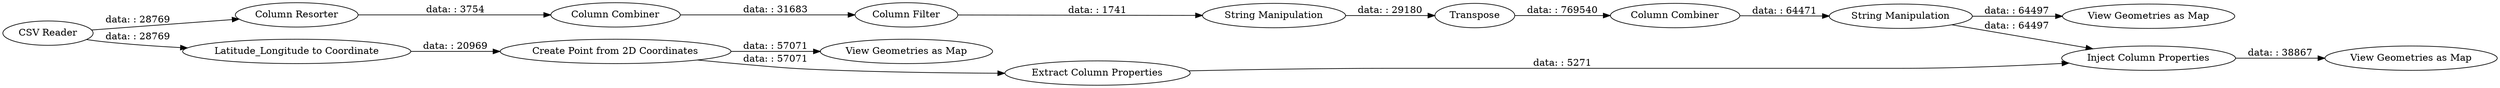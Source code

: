 digraph {
	"1488469066580737069_790" [label="Column Combiner"]
	"1488469066580737069_784" [label="View Geometries as Map"]
	"1488469066580737069_827" [label="View Geometries as Map"]
	"1488469066580737069_797" [label="View Geometries as Map"]
	"1488469066580737069_791" [label="Column Resorter"]
	"1488469066580737069_794" [label=Transpose]
	"1488469066580737069_795" [label="Column Combiner"]
	"1488469066580737069_793" [label="Column Filter"]
	"1488469066580737069_825" [label="Extract Column Properties"]
	"1488469066580737069_787" [label="Create Point from 2D Coordinates"]
	"1488469066580737069_1" [label="CSV Reader"]
	"1488469066580737069_796" [label="String Manipulation"]
	"1488469066580737069_826" [label="Inject Column Properties"]
	"1488469066580737069_783" [label="Latitude_Longitude to Coordinate"]
	"1488469066580737069_792" [label="String Manipulation"]
	"1488469066580737069_787" -> "1488469066580737069_825" [label="data: : 57071"]
	"1488469066580737069_787" -> "1488469066580737069_784" [label="data: : 57071"]
	"1488469066580737069_1" -> "1488469066580737069_791" [label="data: : 28769"]
	"1488469066580737069_796" -> "1488469066580737069_826" [label="data: : 64497"]
	"1488469066580737069_825" -> "1488469066580737069_826" [label="data: : 5271"]
	"1488469066580737069_790" -> "1488469066580737069_793" [label="data: : 31683"]
	"1488469066580737069_783" -> "1488469066580737069_787" [label="data: : 20969"]
	"1488469066580737069_792" -> "1488469066580737069_794" [label="data: : 29180"]
	"1488469066580737069_793" -> "1488469066580737069_792" [label="data: : 1741"]
	"1488469066580737069_795" -> "1488469066580737069_796" [label="data: : 64471"]
	"1488469066580737069_796" -> "1488469066580737069_797" [label="data: : 64497"]
	"1488469066580737069_826" -> "1488469066580737069_827" [label="data: : 38867"]
	"1488469066580737069_791" -> "1488469066580737069_790" [label="data: : 3754"]
	"1488469066580737069_1" -> "1488469066580737069_783" [label="data: : 28769"]
	"1488469066580737069_794" -> "1488469066580737069_795" [label="data: : 769540"]
	rankdir=LR
}
